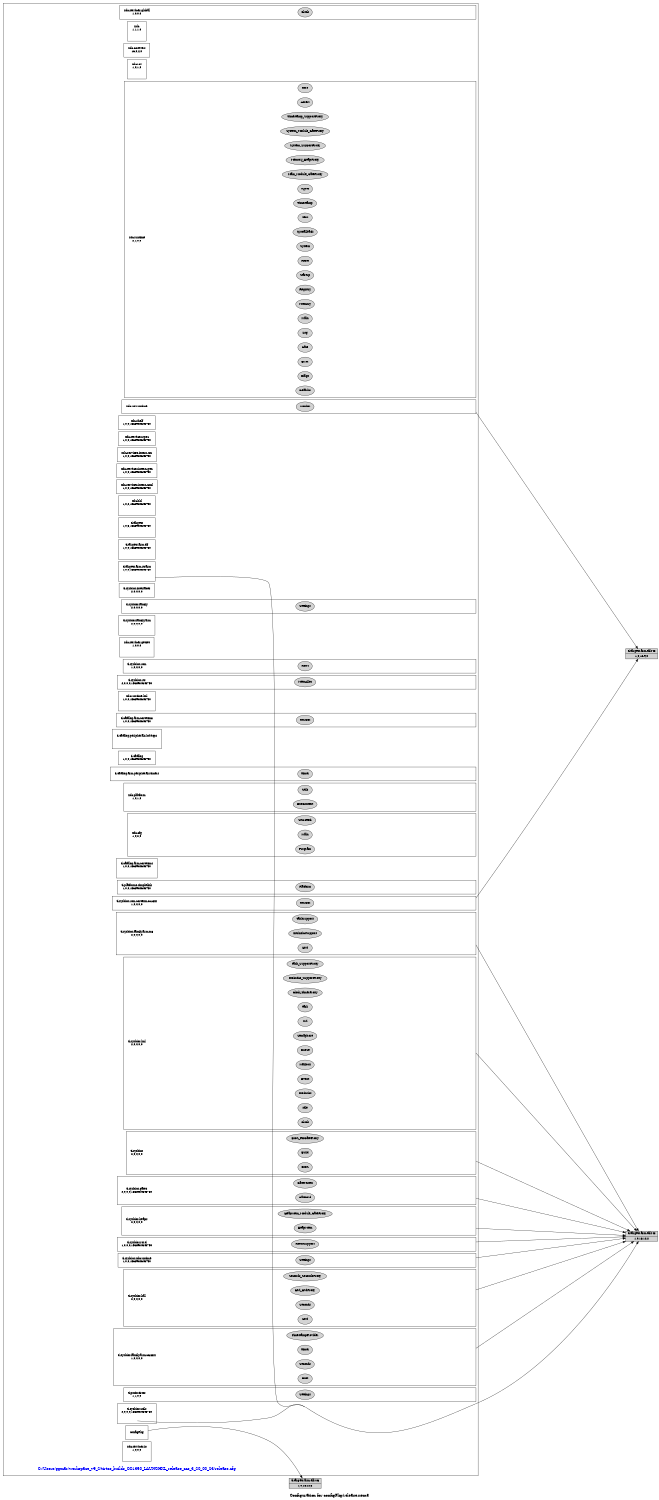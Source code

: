 digraph configuration {
    size="7.5,10";
    rankdir=LR;
    ranksep=".50 equally";
    concentrate=true;
    compound=true;
    label="\nConfiguration for configPkg/release.xem3"
  node [font=Helvetica, fontsize=14, fontcolor=black];  subgraph cluster0 {label=""; __cfg [label="C:/Users/ggmar/workspace_v9_2/tirtos_builds_CC1350_LAUNCHXL_release_ccs_3_20_00_23/release.cfg", color=white, fontcolor=blue];
    node [font=Helvetica, fontsize=10];    subgraph cluster1 {
        label="";
        xdc_services_global__top [shape=box,label="xdc.services.global\n1,0,0,0", color=white];
        xdc_services_global__bot [shape=point,label="", style=invis];
        xdc_services_global_Clock [style=filled,fillcolor=lightgray, label="Clock"];
        xdc_services_global__top -> xdc_services_global_Clock[style=invis];
        xdc_services_global_Clock -> xdc_services_global__bot[style=invis];
    }
    subgraph cluster2 {
        label="";
        xdc__top [shape=box,label="xdc\n1,1,1,0", color=white];
        xdc__bot [shape=point,label="", style=invis];
    }
    subgraph cluster3 {
        label="";
        xdc_corevers__top [shape=box,label="xdc.corevers\n16,0,2,0", color=white];
    }
    subgraph cluster4 {
        label="";
        xdc_rov__top [shape=box,label="xdc.rov\n1,0,1,0", color=white];
        xdc_rov__bot [shape=point,label="", style=invis];
    }
    subgraph cluster5 {
        label="";
        xdc_runtime__top [shape=box,label="xdc.runtime\n2,1,0,0", color=white];
        xdc_runtime__bot [shape=point,label="", style=invis];
        xdc_runtime_Assert [style=filled,fillcolor=lightgray, label="Assert"];
        xdc_runtime__top -> xdc_runtime_Assert[style=invis];
        xdc_runtime_Assert -> xdc_runtime__bot[style=invis];
        xdc_runtime_Core [style=filled,fillcolor=lightgray, label="Core"];
        xdc_runtime__top -> xdc_runtime_Core[style=invis];
        xdc_runtime_Core -> xdc_runtime__bot[style=invis];
        xdc_runtime_Defaults [style=filled,fillcolor=lightgray, label="Defaults"];
        xdc_runtime__top -> xdc_runtime_Defaults[style=invis];
        xdc_runtime_Defaults -> xdc_runtime__bot[style=invis];
        xdc_runtime_Diags [style=filled,fillcolor=lightgray, label="Diags"];
        xdc_runtime__top -> xdc_runtime_Diags[style=invis];
        xdc_runtime_Diags -> xdc_runtime__bot[style=invis];
        xdc_runtime_Error [style=filled,fillcolor=lightgray, label="Error"];
        xdc_runtime__top -> xdc_runtime_Error[style=invis];
        xdc_runtime_Error -> xdc_runtime__bot[style=invis];
        xdc_runtime_Gate [style=filled,fillcolor=lightgray, label="Gate"];
        xdc_runtime__top -> xdc_runtime_Gate[style=invis];
        xdc_runtime_Gate -> xdc_runtime__bot[style=invis];
        xdc_runtime_Log [style=filled,fillcolor=lightgray, label="Log"];
        xdc_runtime__top -> xdc_runtime_Log[style=invis];
        xdc_runtime_Log -> xdc_runtime__bot[style=invis];
        xdc_runtime_Main [style=filled,fillcolor=lightgray, label="Main"];
        xdc_runtime__top -> xdc_runtime_Main[style=invis];
        xdc_runtime_Main -> xdc_runtime__bot[style=invis];
        xdc_runtime_Memory [style=filled,fillcolor=lightgray, label="Memory"];
        xdc_runtime__top -> xdc_runtime_Memory[style=invis];
        xdc_runtime_Memory -> xdc_runtime__bot[style=invis];
        xdc_runtime_Registry [style=filled,fillcolor=lightgray, label="Registry"];
        xdc_runtime__top -> xdc_runtime_Registry[style=invis];
        xdc_runtime_Registry -> xdc_runtime__bot[style=invis];
        xdc_runtime_Startup [style=filled,fillcolor=lightgray, label="Startup"];
        xdc_runtime__top -> xdc_runtime_Startup[style=invis];
        xdc_runtime_Startup -> xdc_runtime__bot[style=invis];
        xdc_runtime_Reset [style=filled,fillcolor=lightgray, label="Reset"];
        xdc_runtime__top -> xdc_runtime_Reset[style=invis];
        xdc_runtime_Reset -> xdc_runtime__bot[style=invis];
        xdc_runtime_System [style=filled,fillcolor=lightgray, label="System"];
        xdc_runtime__top -> xdc_runtime_System[style=invis];
        xdc_runtime_System -> xdc_runtime__bot[style=invis];
        xdc_runtime_SysCallback [style=filled,fillcolor=lightgray, label="SysCallback"];
        xdc_runtime__top -> xdc_runtime_SysCallback[style=invis];
        xdc_runtime_SysCallback -> xdc_runtime__bot[style=invis];
        xdc_runtime_Text [style=filled,fillcolor=lightgray, label="Text"];
        xdc_runtime__top -> xdc_runtime_Text[style=invis];
        xdc_runtime_Text -> xdc_runtime__bot[style=invis];
        xdc_runtime_Timestamp [style=filled,fillcolor=lightgray, label="Timestamp"];
        xdc_runtime__top -> xdc_runtime_Timestamp[style=invis];
        xdc_runtime_Timestamp -> xdc_runtime__bot[style=invis];
        xdc_runtime_Types [style=filled,fillcolor=lightgray, label="Types"];
        xdc_runtime__top -> xdc_runtime_Types[style=invis];
        xdc_runtime_Types -> xdc_runtime__bot[style=invis];
        xdc_runtime_Main_Module_GateProxy [style=filled,fillcolor=lightgray, label="Main_Module_GateProxy"];
        xdc_runtime__top -> xdc_runtime_Main_Module_GateProxy[style=invis];
        xdc_runtime_Main_Module_GateProxy -> xdc_runtime__bot[style=invis];
        xdc_runtime_Memory_HeapProxy [style=filled,fillcolor=lightgray, label="Memory_HeapProxy"];
        xdc_runtime__top -> xdc_runtime_Memory_HeapProxy[style=invis];
        xdc_runtime_Memory_HeapProxy -> xdc_runtime__bot[style=invis];
        xdc_runtime_System_SupportProxy [style=filled,fillcolor=lightgray, label="System_SupportProxy"];
        xdc_runtime__top -> xdc_runtime_System_SupportProxy[style=invis];
        xdc_runtime_System_SupportProxy -> xdc_runtime__bot[style=invis];
        xdc_runtime_System_Module_GateProxy [style=filled,fillcolor=lightgray, label="System_Module_GateProxy"];
        xdc_runtime__top -> xdc_runtime_System_Module_GateProxy[style=invis];
        xdc_runtime_System_Module_GateProxy -> xdc_runtime__bot[style=invis];
        xdc_runtime_Timestamp_SupportProxy [style=filled,fillcolor=lightgray, label="Timestamp_SupportProxy"];
        xdc_runtime__top -> xdc_runtime_Timestamp_SupportProxy[style=invis];
        xdc_runtime_Timestamp_SupportProxy -> xdc_runtime__bot[style=invis];
    }
    subgraph cluster6 {
        label="";
        xdc_rov_runtime__top [shape=box,label="xdc.rov.runtime\n", color=white];
        xdc_rov_runtime__bot [shape=point,label="", style=invis];
        xdc_rov_runtime_Monitor [style=filled,fillcolor=lightgray, label="Monitor"];
        xdc_rov_runtime__top -> xdc_rov_runtime_Monitor[style=invis];
        xdc_rov_runtime_Monitor -> xdc_rov_runtime__bot[style=invis];
    }
    subgraph cluster7 {
        label="";
        xdc_shelf__top [shape=box,label="xdc.shelf\n1,0,0,1568934643750", color=white];
    }
    subgraph cluster8 {
        label="";
        xdc_services_spec__top [shape=box,label="xdc.services.spec\n1,0,0,1568934643750", color=white];
    }
    subgraph cluster9 {
        label="";
        xdc_services_intern_xsr__top [shape=box,label="xdc.services.intern.xsr\n1,0,0,1568934643750", color=white];
    }
    subgraph cluster10 {
        label="";
        xdc_services_intern_gen__top [shape=box,label="xdc.services.intern.gen\n1,0,0,1568934643750", color=white];
    }
    subgraph cluster11 {
        label="";
        xdc_services_intern_cmd__top [shape=box,label="xdc.services.intern.cmd\n1,0,0,1568934643750", color=white];
    }
    subgraph cluster12 {
        label="";
        xdc_bld__top [shape=box,label="xdc.bld\n1,0,2,1568934643750", color=white];
        xdc_bld__bot [shape=point,label="", style=invis];
    }
    subgraph cluster13 {
        label="";
        ti_targets__top [shape=box,label="ti.targets\n1,0,3,1568934643750", color=white];
        ti_targets__bot [shape=point,label="", style=invis];
    }
    subgraph cluster14 {
        label="";
        ti_targets_arm_elf__top [shape=box,label="ti.targets.arm.elf\n1,0,0,1568934643750", color=white];
        ti_targets_arm_elf__bot [shape=point,label="", style=invis];
    }
    subgraph cluster15 {
        label="";
        ti_targets_arm_rtsarm__top [shape=box,label="ti.targets.arm.rtsarm\n1,0,0,1568934643750", color=white];
        ti_targets_arm_rtsarm__bot [shape=point,label="", style=invis];
    }
    subgraph cluster16 {
        label="";
        ti_sysbios_interfaces__top [shape=box,label="ti.sysbios.interfaces\n2,0,0,0,0", color=white];
    }
    subgraph cluster17 {
        label="";
        ti_sysbios_family__top [shape=box,label="ti.sysbios.family\n2,0,0,0,0", color=white];
        ti_sysbios_family__bot [shape=point,label="", style=invis];
        ti_sysbios_family_Settings [style=filled,fillcolor=lightgray, label="Settings"];
        ti_sysbios_family__top -> ti_sysbios_family_Settings[style=invis];
        ti_sysbios_family_Settings -> ti_sysbios_family__bot[style=invis];
    }
    subgraph cluster18 {
        label="";
        ti_sysbios_family_arm__top [shape=box,label="ti.sysbios.family.arm\n2,0,0,0,0", color=white];
        ti_sysbios_family_arm__bot [shape=point,label="", style=invis];
    }
    subgraph cluster19 {
        label="";
        xdc_services_getset__top [shape=box,label="xdc.services.getset\n1,0,0,0", color=white];
        xdc_services_getset__bot [shape=point,label="", style=invis];
    }
    subgraph cluster20 {
        label="";
        ti_sysbios_rom__top [shape=box,label="ti.sysbios.rom\n1,0,0,0,0", color=white];
        ti_sysbios_rom__bot [shape=point,label="", style=invis];
        ti_sysbios_rom_ROM [style=filled,fillcolor=lightgray, label="ROM"];
        ti_sysbios_rom__top -> ti_sysbios_rom_ROM[style=invis];
        ti_sysbios_rom_ROM -> ti_sysbios_rom__bot[style=invis];
    }
    subgraph cluster21 {
        label="";
        ti_sysbios_rts__top [shape=box,label="ti.sysbios.rts\n2,0,0,0,1568934643750", color=white];
        ti_sysbios_rts__bot [shape=point,label="", style=invis];
        ti_sysbios_rts_MemAlloc [style=filled,fillcolor=lightgray, label="MemAlloc"];
        ti_sysbios_rts__top -> ti_sysbios_rts_MemAlloc[style=invis];
        ti_sysbios_rts_MemAlloc -> ti_sysbios_rts__bot[style=invis];
    }
    subgraph cluster22 {
        label="";
        xdc_runtime_knl__top [shape=box,label="xdc.runtime.knl\n1,0,0,1568934643750", color=white];
        xdc_runtime_knl__bot [shape=point,label="", style=invis];
    }
    subgraph cluster23 {
        label="";
        ti_catalog_arm_cortexm3__top [shape=box,label="ti.catalog.arm.cortexm3\n1,0,0,1568934643750", color=white];
        ti_catalog_arm_cortexm3__bot [shape=point,label="", style=invis];
        ti_catalog_arm_cortexm3_CC13xx [style=filled,fillcolor=lightgray, label="CC13xx"];
        ti_catalog_arm_cortexm3__top -> ti_catalog_arm_cortexm3_CC13xx[style=invis];
        ti_catalog_arm_cortexm3_CC13xx -> ti_catalog_arm_cortexm3__bot[style=invis];
    }
    subgraph cluster24 {
        label="";
        ti_catalog_peripherals_hdvicp2__top [shape=box,label="ti.catalog.peripherals.hdvicp2\n", color=white];
        ti_catalog_peripherals_hdvicp2__bot [shape=point,label="", style=invis];
    }
    subgraph cluster25 {
        label="";
        ti_catalog__top [shape=box,label="ti.catalog\n1,0,0,1568934643750", color=white];
    }
    subgraph cluster26 {
        label="";
        ti_catalog_arm_peripherals_timers__top [shape=box,label="ti.catalog.arm.peripherals.timers\n", color=white];
        ti_catalog_arm_peripherals_timers__bot [shape=point,label="", style=invis];
        ti_catalog_arm_peripherals_timers_Timer [style=filled,fillcolor=lightgray, label="Timer"];
        ti_catalog_arm_peripherals_timers__top -> ti_catalog_arm_peripherals_timers_Timer[style=invis];
        ti_catalog_arm_peripherals_timers_Timer -> ti_catalog_arm_peripherals_timers__bot[style=invis];
    }
    subgraph cluster27 {
        label="";
        xdc_platform__top [shape=box,label="xdc.platform\n1,0,1,0", color=white];
        xdc_platform__bot [shape=point,label="", style=invis];
        xdc_platform_ExeContext [style=filled,fillcolor=lightgray, label="ExeContext"];
        xdc_platform__top -> xdc_platform_ExeContext[style=invis];
        xdc_platform_ExeContext -> xdc_platform__bot[style=invis];
        xdc_platform_Utils [style=filled,fillcolor=lightgray, label="Utils"];
        xdc_platform__top -> xdc_platform_Utils[style=invis];
        xdc_platform_Utils -> xdc_platform__bot[style=invis];
    }
    subgraph cluster28 {
        label="";
        xdc_cfg__top [shape=box,label="xdc.cfg\n1,0,2,0", color=white];
        xdc_cfg__bot [shape=point,label="", style=invis];
        xdc_cfg_Program [style=filled,fillcolor=lightgray, label="Program"];
        xdc_cfg__top -> xdc_cfg_Program[style=invis];
        xdc_cfg_Program -> xdc_cfg__bot[style=invis];
        xdc_cfg_Main [style=filled,fillcolor=lightgray, label="Main"];
        xdc_cfg__top -> xdc_cfg_Main[style=invis];
        xdc_cfg_Main -> xdc_cfg__bot[style=invis];
        xdc_cfg_SourceDir [style=filled,fillcolor=lightgray, label="SourceDir"];
        xdc_cfg__top -> xdc_cfg_SourceDir[style=invis];
        xdc_cfg_SourceDir -> xdc_cfg__bot[style=invis];
    }
    subgraph cluster29 {
        label="";
        ti_catalog_arm_cortexm4__top [shape=box,label="ti.catalog.arm.cortexm4\n1,0,0,1568934643750", color=white];
        ti_catalog_arm_cortexm4__bot [shape=point,label="", style=invis];
    }
    subgraph cluster30 {
        label="";
        ti_platforms_simplelink__top [shape=box,label="ti.platforms.simplelink\n1,0,0,1568934643750", color=white];
        ti_platforms_simplelink__bot [shape=point,label="", style=invis];
        ti_platforms_simplelink_Platform [style=filled,fillcolor=lightgray, label="Platform"];
        ti_platforms_simplelink__top -> ti_platforms_simplelink_Platform[style=invis];
        ti_platforms_simplelink_Platform -> ti_platforms_simplelink__bot[style=invis];
    }
    subgraph cluster31 {
        label="";
        ti_sysbios_hal__top [shape=box,label="ti.sysbios.hal\n2,0,0,0,0", color=white];
        ti_sysbios_hal__bot [shape=point,label="", style=invis];
        ti_sysbios_hal_Hwi [style=filled,fillcolor=lightgray, label="Hwi"];
        ti_sysbios_hal__top -> ti_sysbios_hal_Hwi[style=invis];
        ti_sysbios_hal_Hwi -> ti_sysbios_hal__bot[style=invis];
        ti_sysbios_hal_Seconds [style=filled,fillcolor=lightgray, label="Seconds"];
        ti_sysbios_hal__top -> ti_sysbios_hal_Seconds[style=invis];
        ti_sysbios_hal_Seconds -> ti_sysbios_hal__bot[style=invis];
        ti_sysbios_hal_Hwi_HwiProxy [style=filled,fillcolor=lightgray, label="Hwi_HwiProxy"];
        ti_sysbios_hal__top -> ti_sysbios_hal_Hwi_HwiProxy[style=invis];
        ti_sysbios_hal_Hwi_HwiProxy -> ti_sysbios_hal__bot[style=invis];
        ti_sysbios_hal_Seconds_SecondsProxy [style=filled,fillcolor=lightgray, label="Seconds_SecondsProxy"];
        ti_sysbios_hal__top -> ti_sysbios_hal_Seconds_SecondsProxy[style=invis];
        ti_sysbios_hal_Seconds_SecondsProxy -> ti_sysbios_hal__bot[style=invis];
    }
    subgraph cluster32 {
        label="";
        ti_sysbios_family_arm_cc26xx__top [shape=box,label="ti.sysbios.family.arm.cc26xx\n1,0,0,0,0", color=white];
        ti_sysbios_family_arm_cc26xx__bot [shape=point,label="", style=invis];
        ti_sysbios_family_arm_cc26xx_Boot [style=filled,fillcolor=lightgray, label="Boot"];
        ti_sysbios_family_arm_cc26xx__top -> ti_sysbios_family_arm_cc26xx_Boot[style=invis];
        ti_sysbios_family_arm_cc26xx_Boot -> ti_sysbios_family_arm_cc26xx__bot[style=invis];
        ti_sysbios_family_arm_cc26xx_Seconds [style=filled,fillcolor=lightgray, label="Seconds"];
        ti_sysbios_family_arm_cc26xx__top -> ti_sysbios_family_arm_cc26xx_Seconds[style=invis];
        ti_sysbios_family_arm_cc26xx_Seconds -> ti_sysbios_family_arm_cc26xx__bot[style=invis];
        ti_sysbios_family_arm_cc26xx_Timer [style=filled,fillcolor=lightgray, label="Timer"];
        ti_sysbios_family_arm_cc26xx__top -> ti_sysbios_family_arm_cc26xx_Timer[style=invis];
        ti_sysbios_family_arm_cc26xx_Timer -> ti_sysbios_family_arm_cc26xx__bot[style=invis];
        ti_sysbios_family_arm_cc26xx_TimestampProvider [style=filled,fillcolor=lightgray, label="TimestampProvider"];
        ti_sysbios_family_arm_cc26xx__top -> ti_sysbios_family_arm_cc26xx_TimestampProvider[style=invis];
        ti_sysbios_family_arm_cc26xx_TimestampProvider -> ti_sysbios_family_arm_cc26xx__bot[style=invis];
    }
    subgraph cluster33 {
        label="";
        ti_sysbios_family_arm_m3__top [shape=box,label="ti.sysbios.family.arm.m3\n2,0,0,0,0", color=white];
        ti_sysbios_family_arm_m3__bot [shape=point,label="", style=invis];
        ti_sysbios_family_arm_m3_Hwi [style=filled,fillcolor=lightgray, label="Hwi"];
        ti_sysbios_family_arm_m3__top -> ti_sysbios_family_arm_m3_Hwi[style=invis];
        ti_sysbios_family_arm_m3_Hwi -> ti_sysbios_family_arm_m3__bot[style=invis];
        ti_sysbios_family_arm_m3_IntrinsicsSupport [style=filled,fillcolor=lightgray, label="IntrinsicsSupport"];
        ti_sysbios_family_arm_m3__top -> ti_sysbios_family_arm_m3_IntrinsicsSupport[style=invis];
        ti_sysbios_family_arm_m3_IntrinsicsSupport -> ti_sysbios_family_arm_m3__bot[style=invis];
        ti_sysbios_family_arm_m3_TaskSupport [style=filled,fillcolor=lightgray, label="TaskSupport"];
        ti_sysbios_family_arm_m3__top -> ti_sysbios_family_arm_m3_TaskSupport[style=invis];
        ti_sysbios_family_arm_m3_TaskSupport -> ti_sysbios_family_arm_m3__bot[style=invis];
    }
    subgraph cluster34 {
        label="";
        ti_sysbios_knl__top [shape=box,label="ti.sysbios.knl\n2,0,0,0,0", color=white];
        ti_sysbios_knl__bot [shape=point,label="", style=invis];
        ti_sysbios_knl_Clock [style=filled,fillcolor=lightgray, label="Clock"];
        ti_sysbios_knl__top -> ti_sysbios_knl_Clock[style=invis];
        ti_sysbios_knl_Clock -> ti_sysbios_knl__bot[style=invis];
        ti_sysbios_knl_Idle [style=filled,fillcolor=lightgray, label="Idle"];
        ti_sysbios_knl__top -> ti_sysbios_knl_Idle[style=invis];
        ti_sysbios_knl_Idle -> ti_sysbios_knl__bot[style=invis];
        ti_sysbios_knl_Intrinsics [style=filled,fillcolor=lightgray, label="Intrinsics"];
        ti_sysbios_knl__top -> ti_sysbios_knl_Intrinsics[style=invis];
        ti_sysbios_knl_Intrinsics -> ti_sysbios_knl__bot[style=invis];
        ti_sysbios_knl_Event [style=filled,fillcolor=lightgray, label="Event"];
        ti_sysbios_knl__top -> ti_sysbios_knl_Event[style=invis];
        ti_sysbios_knl_Event -> ti_sysbios_knl__bot[style=invis];
        ti_sysbios_knl_Mailbox [style=filled,fillcolor=lightgray, label="Mailbox"];
        ti_sysbios_knl__top -> ti_sysbios_knl_Mailbox[style=invis];
        ti_sysbios_knl_Mailbox -> ti_sysbios_knl__bot[style=invis];
        ti_sysbios_knl_Queue [style=filled,fillcolor=lightgray, label="Queue"];
        ti_sysbios_knl__top -> ti_sysbios_knl_Queue[style=invis];
        ti_sysbios_knl_Queue -> ti_sysbios_knl__bot[style=invis];
        ti_sysbios_knl_Semaphore [style=filled,fillcolor=lightgray, label="Semaphore"];
        ti_sysbios_knl__top -> ti_sysbios_knl_Semaphore[style=invis];
        ti_sysbios_knl_Semaphore -> ti_sysbios_knl__bot[style=invis];
        ti_sysbios_knl_Swi [style=filled,fillcolor=lightgray, label="Swi"];
        ti_sysbios_knl__top -> ti_sysbios_knl_Swi[style=invis];
        ti_sysbios_knl_Swi -> ti_sysbios_knl__bot[style=invis];
        ti_sysbios_knl_Task [style=filled,fillcolor=lightgray, label="Task"];
        ti_sysbios_knl__top -> ti_sysbios_knl_Task[style=invis];
        ti_sysbios_knl_Task -> ti_sysbios_knl__bot[style=invis];
        ti_sysbios_knl_Clock_TimerProxy [style=filled,fillcolor=lightgray, label="Clock_TimerProxy"];
        ti_sysbios_knl__top -> ti_sysbios_knl_Clock_TimerProxy[style=invis];
        ti_sysbios_knl_Clock_TimerProxy -> ti_sysbios_knl__bot[style=invis];
        ti_sysbios_knl_Intrinsics_SupportProxy [style=filled,fillcolor=lightgray, label="Intrinsics_SupportProxy"];
        ti_sysbios_knl__top -> ti_sysbios_knl_Intrinsics_SupportProxy[style=invis];
        ti_sysbios_knl_Intrinsics_SupportProxy -> ti_sysbios_knl__bot[style=invis];
        ti_sysbios_knl_Task_SupportProxy [style=filled,fillcolor=lightgray, label="Task_SupportProxy"];
        ti_sysbios_knl__top -> ti_sysbios_knl_Task_SupportProxy[style=invis];
        ti_sysbios_knl_Task_SupportProxy -> ti_sysbios_knl__bot[style=invis];
    }
    subgraph cluster35 {
        label="";
        ti_sysbios__top [shape=box,label="ti.sysbios\n2,0,0,0,0", color=white];
        ti_sysbios__bot [shape=point,label="", style=invis];
        ti_sysbios_BIOS [style=filled,fillcolor=lightgray, label="BIOS"];
        ti_sysbios__top -> ti_sysbios_BIOS[style=invis];
        ti_sysbios_BIOS -> ti_sysbios__bot[style=invis];
        ti_sysbios_Build [style=filled,fillcolor=lightgray, label="Build"];
        ti_sysbios__top -> ti_sysbios_Build[style=invis];
        ti_sysbios_Build -> ti_sysbios__bot[style=invis];
        ti_sysbios_BIOS_RtsGateProxy [style=filled,fillcolor=lightgray, label="BIOS_RtsGateProxy"];
        ti_sysbios__top -> ti_sysbios_BIOS_RtsGateProxy[style=invis];
        ti_sysbios_BIOS_RtsGateProxy -> ti_sysbios__bot[style=invis];
    }
    subgraph cluster36 {
        label="";
        ti_sysbios_gates__top [shape=box,label="ti.sysbios.gates\n2,0,0,0,1568934643750", color=white];
        ti_sysbios_gates__bot [shape=point,label="", style=invis];
        ti_sysbios_gates_GateHwi [style=filled,fillcolor=lightgray, label="GateHwi"];
        ti_sysbios_gates__top -> ti_sysbios_gates_GateHwi[style=invis];
        ti_sysbios_gates_GateHwi -> ti_sysbios_gates__bot[style=invis];
        ti_sysbios_gates_GateMutex [style=filled,fillcolor=lightgray, label="GateMutex"];
        ti_sysbios_gates__top -> ti_sysbios_gates_GateMutex[style=invis];
        ti_sysbios_gates_GateMutex -> ti_sysbios_gates__bot[style=invis];
    }
    subgraph cluster37 {
        label="";
        ti_sysbios_heaps__top [shape=box,label="ti.sysbios.heaps\n2,0,0,0,0", color=white];
        ti_sysbios_heaps__bot [shape=point,label="", style=invis];
        ti_sysbios_heaps_HeapMem [style=filled,fillcolor=lightgray, label="HeapMem"];
        ti_sysbios_heaps__top -> ti_sysbios_heaps_HeapMem[style=invis];
        ti_sysbios_heaps_HeapMem -> ti_sysbios_heaps__bot[style=invis];
        ti_sysbios_heaps_HeapMem_Module_GateProxy [style=filled,fillcolor=lightgray, label="HeapMem_Module_GateProxy"];
        ti_sysbios_heaps__top -> ti_sysbios_heaps_HeapMem_Module_GateProxy[style=invis];
        ti_sysbios_heaps_HeapMem_Module_GateProxy -> ti_sysbios_heaps__bot[style=invis];
    }
    subgraph cluster38 {
        label="";
        ti_sysbios_rom_cortexm_cc13xx__top [shape=box,label="ti.sysbios.rom.cortexm.cc13xx\n1,0,0,0,0", color=white];
        ti_sysbios_rom_cortexm_cc13xx__bot [shape=point,label="", style=invis];
        ti_sysbios_rom_cortexm_cc13xx_CC13xx [style=filled,fillcolor=lightgray, label="CC13xx"];
        ti_sysbios_rom_cortexm_cc13xx__top -> ti_sysbios_rom_cortexm_cc13xx_CC13xx[style=invis];
        ti_sysbios_rom_cortexm_cc13xx_CC13xx -> ti_sysbios_rom_cortexm_cc13xx__bot[style=invis];
    }
    subgraph cluster39 {
        label="";
        ti_sysbios_xdcruntime__top [shape=box,label="ti.sysbios.xdcruntime\n1,0,0,1568934643750", color=white];
        ti_sysbios_xdcruntime__bot [shape=point,label="", style=invis];
        ti_sysbios_xdcruntime_Settings [style=filled,fillcolor=lightgray, label="Settings"];
        ti_sysbios_xdcruntime__top -> ti_sysbios_xdcruntime_Settings[style=invis];
        ti_sysbios_xdcruntime_Settings -> ti_sysbios_xdcruntime__bot[style=invis];
    }
    subgraph cluster40 {
        label="";
        ti_sysbios_rts_ti__top [shape=box,label="ti.sysbios.rts.ti\n1,0,0,0,1568934643750", color=white];
        ti_sysbios_rts_ti__bot [shape=point,label="", style=invis];
        ti_sysbios_rts_ti_ReentSupport [style=filled,fillcolor=lightgray, label="ReentSupport"];
        ti_sysbios_rts_ti__top -> ti_sysbios_rts_ti_ReentSupport[style=invis];
        ti_sysbios_rts_ti_ReentSupport -> ti_sysbios_rts_ti__bot[style=invis];
    }
    subgraph cluster41 {
        label="";
        ti_posix_tirtos__top [shape=box,label="ti.posix.tirtos\n1,1,0,0", color=white];
        ti_posix_tirtos__bot [shape=point,label="", style=invis];
        ti_posix_tirtos_Settings [style=filled,fillcolor=lightgray, label="Settings"];
        ti_posix_tirtos__top -> ti_posix_tirtos_Settings[style=invis];
        ti_posix_tirtos_Settings -> ti_posix_tirtos__bot[style=invis];
    }
    subgraph cluster42 {
        label="";
        ti_sysbios_utils__top [shape=box,label="ti.sysbios.utils\n2,0,0,0,1568934643750", color=white];
        ti_sysbios_utils__bot [shape=point,label="", style=invis];
    }
    subgraph cluster43 {
        label="";
        configPkg__top [shape=box,label="configPkg\n", color=white];
    }
    subgraph cluster44 {
        label="";
        xdc_services_io__top [shape=box,label="xdc.services.io\n1,0,0,0", color=white];
        xdc_services_io__bot [shape=point,label="", style=invis];
    }
  }
  node [font=Helvetica, fontsize=10];
    ti_targets_arm_elf_M3__1_0_16__9_0 [shape=record,label="ti.targets.arm.elf.M3|1,0,16.9,0",style=filled, fillcolor=lightgrey];
    xdc_rov_runtime__bot -> ti_targets_arm_elf_M3__1_0_16__9_0 [ltail=cluster6];
    ti_targets_arm_elf_M3__1_0_18__12_2 [shape=record,label="ti.targets.arm.elf.M3|1,0,18.12,2",style=filled, fillcolor=lightgrey];
    ti_targets_arm_rtsarm__bot -> ti_targets_arm_elf_M3__1_0_18__12_2 [ltail=cluster15];
    ti_targets_arm_elf_M3__1_0_18__12_2 [shape=record,label="ti.targets.arm.elf.M3|1,0,18.12,2",style=filled, fillcolor=lightgrey];
    ti_sysbios_hal__bot -> ti_targets_arm_elf_M3__1_0_18__12_2 [ltail=cluster31];
    ti_targets_arm_elf_M3__1_0_18__12_2 [shape=record,label="ti.targets.arm.elf.M3|1,0,18.12,2",style=filled, fillcolor=lightgrey];
    ti_sysbios_family_arm_cc26xx__bot -> ti_targets_arm_elf_M3__1_0_18__12_2 [ltail=cluster32];
    ti_targets_arm_elf_M3__1_0_18__12_2 [shape=record,label="ti.targets.arm.elf.M3|1,0,18.12,2",style=filled, fillcolor=lightgrey];
    ti_sysbios_family_arm_m3__bot -> ti_targets_arm_elf_M3__1_0_18__12_2 [ltail=cluster33];
    ti_targets_arm_elf_M3__1_0_18__12_2 [shape=record,label="ti.targets.arm.elf.M3|1,0,18.12,2",style=filled, fillcolor=lightgrey];
    ti_sysbios_knl__bot -> ti_targets_arm_elf_M3__1_0_18__12_2 [ltail=cluster34];
    ti_targets_arm_elf_M3__1_0_18__12_2 [shape=record,label="ti.targets.arm.elf.M3|1,0,18.12,2",style=filled, fillcolor=lightgrey];
    ti_sysbios__bot -> ti_targets_arm_elf_M3__1_0_18__12_2 [ltail=cluster35];
    ti_targets_arm_elf_M3__1_0_18__12_2 [shape=record,label="ti.targets.arm.elf.M3|1,0,18.12,2",style=filled, fillcolor=lightgrey];
    ti_sysbios_gates__bot -> ti_targets_arm_elf_M3__1_0_18__12_2 [ltail=cluster36];
    ti_targets_arm_elf_M3__1_0_18__12_2 [shape=record,label="ti.targets.arm.elf.M3|1,0,18.12,2",style=filled, fillcolor=lightgrey];
    ti_sysbios_heaps__bot -> ti_targets_arm_elf_M3__1_0_18__12_2 [ltail=cluster37];
    ti_targets_arm_elf_M3__1_0_16__9_0 [shape=record,label="ti.targets.arm.elf.M3|1,0,16.9,0",style=filled, fillcolor=lightgrey];
    ti_sysbios_rom_cortexm_cc13xx__bot -> ti_targets_arm_elf_M3__1_0_16__9_0 [ltail=cluster38];
    ti_targets_arm_elf_M3__1_0_18__12_2 [shape=record,label="ti.targets.arm.elf.M3|1,0,18.12,2",style=filled, fillcolor=lightgrey];
    ti_sysbios_xdcruntime__bot -> ti_targets_arm_elf_M3__1_0_18__12_2 [ltail=cluster39];
    ti_targets_arm_elf_M3__1_0_18__12_2 [shape=record,label="ti.targets.arm.elf.M3|1,0,18.12,2",style=filled, fillcolor=lightgrey];
    ti_sysbios_rts_ti__bot -> ti_targets_arm_elf_M3__1_0_18__12_2 [ltail=cluster40];
    ti_targets_arm_elf_M3__1_0_18__12_2 [shape=record,label="ti.targets.arm.elf.M3|1,0,18.12,2",style=filled, fillcolor=lightgrey];
    ti_sysbios_utils__bot -> ti_targets_arm_elf_M3__1_0_18__12_2 [ltail=cluster42];
    ti_targets_arm_elf_M3__1_0_18__12_3 [shape=record,label="ti.targets.arm.elf.M3|1,0,18.12,3",style=filled, fillcolor=lightgrey];
    configPkg__top -> ti_targets_arm_elf_M3__1_0_18__12_3 [ltail=cluster43];
}
